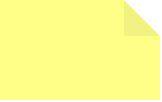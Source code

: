 <mxfile version="24.6.4" type="github">
  <diagram name="第 1 页" id="lCkcz3Zl63JNi4f7n_hy">
    <mxGraphModel dx="794" dy="420" grid="1" gridSize="10" guides="1" tooltips="1" connect="1" arrows="1" fold="1" page="1" pageScale="1" pageWidth="827" pageHeight="1169" math="0" shadow="0">
      <root>
        <mxCell id="0" />
        <mxCell id="1" parent="0" />
        <mxCell id="bQfD7yy9uqaKVajtqMiU-1" value="" style="shape=note;whiteSpace=wrap;html=1;backgroundOutline=1;darkOpacity=0.05;fillColor=#ffff88;strokeColor=none;horizontal=1;align=left;verticalAlign=top;size=18;" vertex="1" parent="1">
          <mxGeometry x="60" y="50" width="80" height="50" as="geometry" />
        </mxCell>
      </root>
    </mxGraphModel>
  </diagram>
</mxfile>
